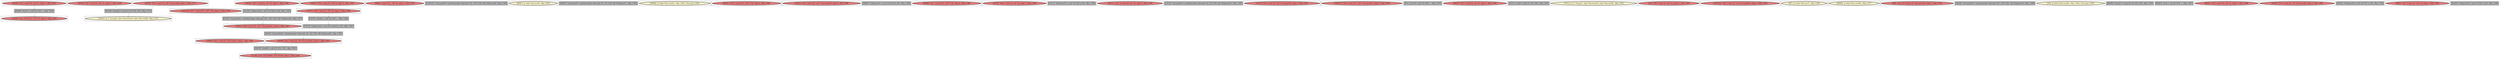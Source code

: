 
digraph G {



node1904->node1901 [style=dotted,color=forestgreen,label="T",fontcolor=forestgreen ]
node1936->node1928 [style=dotted,color=forestgreen,label="T",fontcolor=forestgreen ]
node1914->node1926 [style=dotted,color=forestgreen,label="T",fontcolor=forestgreen ]
node1920->node1931 [style=dotted,color=forestgreen,label="T",fontcolor=forestgreen ]
node1901->node1909 [style=dotted,color=forestgreen,label="T",fontcolor=forestgreen ]
node1930->node1920 [style=dotted,color=forestgreen,label="T",fontcolor=forestgreen ]
node1913->node1927 [style=dotted,color=forestgreen,label="T",fontcolor=forestgreen ]
node1916->node1930 [style=dotted,color=forestgreen,label="T",fontcolor=forestgreen ]
node1926->node1900 [style=dotted,color=forestgreen,label="T",fontcolor=forestgreen ]
node1938->node1928 [style=dotted,color=forestgreen,label="T",fontcolor=forestgreen ]
node1939->node1930 [style=dotted,color=forestgreen,label="T",fontcolor=forestgreen ]
node1903->node1939 [style=dotted,color=forestgreen,label="T",fontcolor=forestgreen ]
node1931->node1919 [style=dotted,color=forestgreen,label="T",fontcolor=forestgreen ]
node1928->node1915 [style=dotted,color=forestgreen,label="T",fontcolor=forestgreen ]
node1919->node1926 [style=dotted,color=forestgreen,label="T",fontcolor=forestgreen ]
node1932->node1931 [style=dotted,color=forestgreen,label="T",fontcolor=forestgreen ]
node1927->node1932 [style=dotted,color=forestgreen,label="T",fontcolor=forestgreen ]


subgraph cluster53 {


node1939 [penwidth=3.0,fontsize=20,fillcolor=grey,label="[31/44]  %idxprom40 = zext i32 %48 to i64, !dbg !1397",shape=rectangle,style=filled ]



}

subgraph cluster51 {


node1937 [penwidth=3.0,fontsize=20,fillcolor=lightcoral,label="[56/57]  %34 = load i32, i32* %j, align 4, !dbg !1378",shape=ellipse,style=filled ]



}

subgraph cluster50 {


node1936 [penwidth=3.0,fontsize=20,fillcolor=lightcoral,label="[58/59]  %32 = load i32, i32* %i, align 4, !dbg !1369",shape=ellipse,style=filled ]



}

subgraph cluster49 {


node1935 [penwidth=3.0,fontsize=20,fillcolor=lightcoral,label="[60/61]  store i32 1, i32* %j, align 4, !dbg !1374",shape=ellipse,style=filled ]



}

subgraph cluster45 {


node1931 [penwidth=3.0,fontsize=20,fillcolor=grey,label="[34/41]  %arrayidx44 = getelementptr inbounds i32, i32* %49, i64 %idxprom43, !dbg !1397",shape=rectangle,style=filled ]



}

subgraph cluster41 {


node1927 [penwidth=3.0,fontsize=20,fillcolor=grey,label="[75/76]  %sub42 = sub i32 %50, 1, !dbg !1400",shape=rectangle,style=filled ]



}

subgraph cluster39 {


node1925 [penwidth=3.0,fontsize=20,fillcolor=grey,label="[100/101]  %arrayidx30 = getelementptr inbounds i32*, i32** %36, i64 %idxprom29, !dbg !1383",shape=rectangle,style=filled ]



}

subgraph cluster38 {


node1924 [penwidth=3.0,fontsize=20,fillcolor=lemonchiffon,label="[96/97]  br label %for.inc46, !dbg !1402",shape=ellipse,style=filled ]



}

subgraph cluster46 {


node1932 [penwidth=3.0,fontsize=20,fillcolor=grey,label="[72/73]  %idxprom43 = zext i32 %sub42 to i64, !dbg !1397",shape=rectangle,style=filled ]



}

subgraph cluster37 {


node1923 [penwidth=3.0,fontsize=20,fillcolor=grey,label="[94/95]  %arrayidx32 = getelementptr inbounds i32, i32* %38, i64 %idxprom31, !dbg !1383",shape=rectangle,style=filled ]



}

subgraph cluster36 {


node1922 [penwidth=3.0,fontsize=20,fillcolor=lemonchiffon,label="[98/99]  br label %for.cond23, !dbg !1404, !llvm.loop !1405",shape=ellipse,style=filled ]



}

subgraph cluster15 {


node1901 [penwidth=3.0,fontsize=20,fillcolor=grey,label="[46/49]  %inc47 = add i32 %53, 1, !dbg !1403",shape=rectangle,style=filled ]



}

subgraph cluster40 {


node1926 [penwidth=3.0,fontsize=20,fillcolor=grey,label="[36/39]  %add45 = add i32 %52, %51, !dbg !1401",shape=rectangle,style=filled ]



}

subgraph cluster35 {


node1921 [penwidth=3.0,fontsize=20,fillcolor=lightcoral,label="[80/81]  %36 = load i32**, i32*** %b, align 8, !dbg !1383",shape=ellipse,style=filled ]



}

subgraph cluster42 {


node1928 [penwidth=3.0,fontsize=20,fillcolor=grey,label="[51/54]  %cmp24 = icmp ult i32 %32, %33, !dbg !1372",shape=rectangle,style=filled ]



}

subgraph cluster11 {


node1897 [penwidth=3.0,fontsize=20,fillcolor=lightcoral,label="[22/23]  %43 = load i32*, i32** %arrayidx34, align 8, !dbg !1388",shape=ellipse,style=filled ]



}

subgraph cluster43 {


node1929 [penwidth=3.0,fontsize=20,fillcolor=grey,label="[66/67]  %idxprom31 = zext i32 %sub to i64, !dbg !1383",shape=rectangle,style=filled ]



}

subgraph cluster19 {


node1905 [penwidth=3.0,fontsize=20,fillcolor=lightcoral,label="[88/89]  %41 = load i32**, i32*** %b, align 8, !dbg !1388",shape=ellipse,style=filled ]



}

subgraph cluster9 {


node1895 [penwidth=3.0,fontsize=20,fillcolor=lightcoral,label="[18/19]  %44 = load i32, i32* %j, align 4, !dbg !1390",shape=ellipse,style=filled ]



}

subgraph cluster52 {


node1938 [penwidth=3.0,fontsize=20,fillcolor=lightcoral,label="[50/55]  %33 = load i32, i32* %vsize.addr, align 4, !dbg !1371",shape=ellipse,style=filled ]



}

subgraph cluster8 {


node1894 [penwidth=3.0,fontsize=20,fillcolor=grey,label="[16/17]  %idxprom35 = zext i32 %44 to i64, !dbg !1388",shape=rectangle,style=filled ]



}

subgraph cluster10 {


node1896 [penwidth=3.0,fontsize=20,fillcolor=lightcoral,label="[20/21]  store i32 %inc38, i32* %j, align 4, !dbg !1393",shape=ellipse,style=filled ]



}

subgraph cluster23 {


node1909 [penwidth=3.0,fontsize=20,fillcolor=lightcoral,label="[47/48]  store i32 %inc47, i32* %i, align 4, !dbg !1403",shape=ellipse,style=filled ]



}

subgraph cluster7 {


node1893 [penwidth=3.0,fontsize=20,fillcolor=grey,label="[14/15]  %arrayidx36 = getelementptr inbounds i32, i32* %43, i64 %idxprom35, !dbg !1388",shape=rectangle,style=filled ]



}

subgraph cluster14 {


node1900 [penwidth=3.0,fontsize=20,fillcolor=lightcoral,label="[37/38]  store i32 %add45, i32* %total, align 4, !dbg !1401",shape=ellipse,style=filled ]



}

subgraph cluster44 {


node1930 [penwidth=3.0,fontsize=20,fillcolor=grey,label="[32/43]  %arrayidx41 = getelementptr inbounds i32*, i32** %47, i64 %idxprom40, !dbg !1397",shape=rectangle,style=filled ]



}

subgraph cluster6 {


node1892 [penwidth=3.0,fontsize=20,fillcolor=lightcoral,label="[12/13]  %45 = load i32, i32* %arrayidx36, align 4, !dbg !1391",shape=ellipse,style=filled ]



}

subgraph cluster30 {


node1916 [penwidth=3.0,fontsize=20,fillcolor=lightcoral,label="[104/105]  %47 = load i32**, i32*** %b, align 8, !dbg !1397",shape=ellipse,style=filled ]



}

subgraph cluster31 {


node1917 [penwidth=3.0,fontsize=20,fillcolor=lightcoral,label="[106/107]  %38 = load i32*, i32** %arrayidx30, align 8, !dbg !1383",shape=ellipse,style=filled ]



}

subgraph cluster0 {


node1886 [penwidth=3.0,fontsize=20,fillcolor=grey,label="[0/1]  %inc38 = add i32 %46, 1, !dbg !1393",shape=rectangle,style=filled ]



}

subgraph cluster13 {


node1899 [penwidth=3.0,fontsize=20,fillcolor=lightcoral,label="[26/27]  %42 = load i32, i32* %i, align 4, !dbg !1389",shape=ellipse,style=filled ]



}

subgraph cluster5 {


node1891 [penwidth=3.0,fontsize=20,fillcolor=grey,label="[10/11]  %add = add i32 %45, %40, !dbg !1391",shape=rectangle,style=filled ]



}

subgraph cluster47 {


node1933 [penwidth=3.0,fontsize=20,fillcolor=lemonchiffon,label="[70/71]  br i1 %cmp27, label %for.body28, label %for.end39, !dbg !1382",shape=ellipse,style=filled ]



}

subgraph cluster1 {


node1887 [penwidth=3.0,fontsize=20,fillcolor=lightcoral,label="[2/3]  %46 = load i32, i32* %j, align 4, !dbg !1393",shape=ellipse,style=filled ]



}

subgraph cluster32 {


node1918 [penwidth=3.0,fontsize=20,fillcolor=lightcoral,label="[102/103]  %40 = load i32, i32* %arrayidx32, align 4, !dbg !1383",shape=ellipse,style=filled ]



}

subgraph cluster3 {


node1889 [penwidth=3.0,fontsize=20,fillcolor=lemonchiffon,label="[6/7]  br label %for.inc37, !dbg !1392",shape=ellipse,style=filled ]



}

subgraph cluster48 {


node1934 [penwidth=3.0,fontsize=20,fillcolor=lemonchiffon,label="[68/69]  br label %for.cond26, !dbg !1377",shape=ellipse,style=filled ]



}

subgraph cluster4 {


node1890 [penwidth=3.0,fontsize=20,fillcolor=lightcoral,label="[8/9]  store i32 %add, i32* %arrayidx36, align 4, !dbg !1391",shape=ellipse,style=filled ]



}

subgraph cluster17 {


node1903 [penwidth=3.0,fontsize=20,fillcolor=lightcoral,label="[30/45]  %48 = load i32, i32* %i, align 4, !dbg !1398",shape=ellipse,style=filled ]



}

subgraph cluster16 {


node1902 [penwidth=3.0,fontsize=20,fillcolor=grey,label="[28/29]  %arrayidx34 = getelementptr inbounds i32*, i32** %41, i64 %idxprom33, !dbg !1388",shape=rectangle,style=filled ]



}

subgraph cluster2 {


node1888 [penwidth=3.0,fontsize=20,fillcolor=lemonchiffon,label="[4/5]  br label %for.cond26, !dbg !1394, !llvm.loop !1395",shape=ellipse,style=filled ]



}

subgraph cluster34 {


node1920 [penwidth=3.0,fontsize=20,fillcolor=lightcoral,label="[33/42]  %49 = load i32*, i32** %arrayidx41, align 8, !dbg !1397",shape=ellipse,style=filled ]



}

subgraph cluster22 {


node1908 [penwidth=3.0,fontsize=20,fillcolor=grey,label="[84/85]  %cmp27 = icmp ult i32 %34, %35, !dbg !1381",shape=rectangle,style=filled ]



}

subgraph cluster25 {


node1911 [penwidth=3.0,fontsize=20,fillcolor=grey,label="[64/65]  %sub = sub i32 %39, 1, !dbg !1387",shape=rectangle,style=filled ]



}

subgraph cluster18 {


node1904 [penwidth=3.0,fontsize=20,fillcolor=lightcoral,label="[82/83]  %53 = load i32, i32* %i, align 4, !dbg !1403",shape=ellipse,style=filled ]



}

subgraph cluster29 {


node1915 [penwidth=3.0,fontsize=20,fillcolor=lemonchiffon,label="[52/53]  br i1 %cmp24, label %for.body25, label %for.end48, !dbg !1373",shape=ellipse,style=filled ]



}

subgraph cluster20 {


node1906 [penwidth=3.0,fontsize=20,fillcolor=lightcoral,label="[90/91]  %39 = load i32, i32* %j, align 4, !dbg !1386",shape=ellipse,style=filled ]



}

subgraph cluster26 {


node1912 [penwidth=3.0,fontsize=20,fillcolor=lightcoral,label="[62/63]  %35 = load i32, i32* %hsize.addr, align 4, !dbg !1380",shape=ellipse,style=filled ]



}

subgraph cluster24 {


node1910 [penwidth=3.0,fontsize=20,fillcolor=grey,label="[92/93]  %idxprom29 = zext i32 %37 to i64, !dbg !1383",shape=rectangle,style=filled ]



}

subgraph cluster28 {


node1914 [penwidth=3.0,fontsize=20,fillcolor=lightcoral,label="[78/79]  %52 = load i32, i32* %total, align 4, !dbg !1401",shape=ellipse,style=filled ]



}

subgraph cluster27 {


node1913 [penwidth=3.0,fontsize=20,fillcolor=lightcoral,label="[74/77]  %50 = load i32, i32* %j, align 4, !dbg !1399",shape=ellipse,style=filled ]



}

subgraph cluster21 {


node1907 [penwidth=3.0,fontsize=20,fillcolor=lightcoral,label="[86/87]  %37 = load i32, i32* %i, align 4, !dbg !1385",shape=ellipse,style=filled ]



}

subgraph cluster12 {


node1898 [penwidth=3.0,fontsize=20,fillcolor=grey,label="[24/25]  %idxprom33 = zext i32 %42 to i64, !dbg !1388",shape=rectangle,style=filled ]



}

subgraph cluster33 {


node1919 [penwidth=3.0,fontsize=20,fillcolor=lightcoral,label="[35/40]  %51 = load i32, i32* %arrayidx44, align 4, !dbg !1397",shape=ellipse,style=filled ]



}

}

